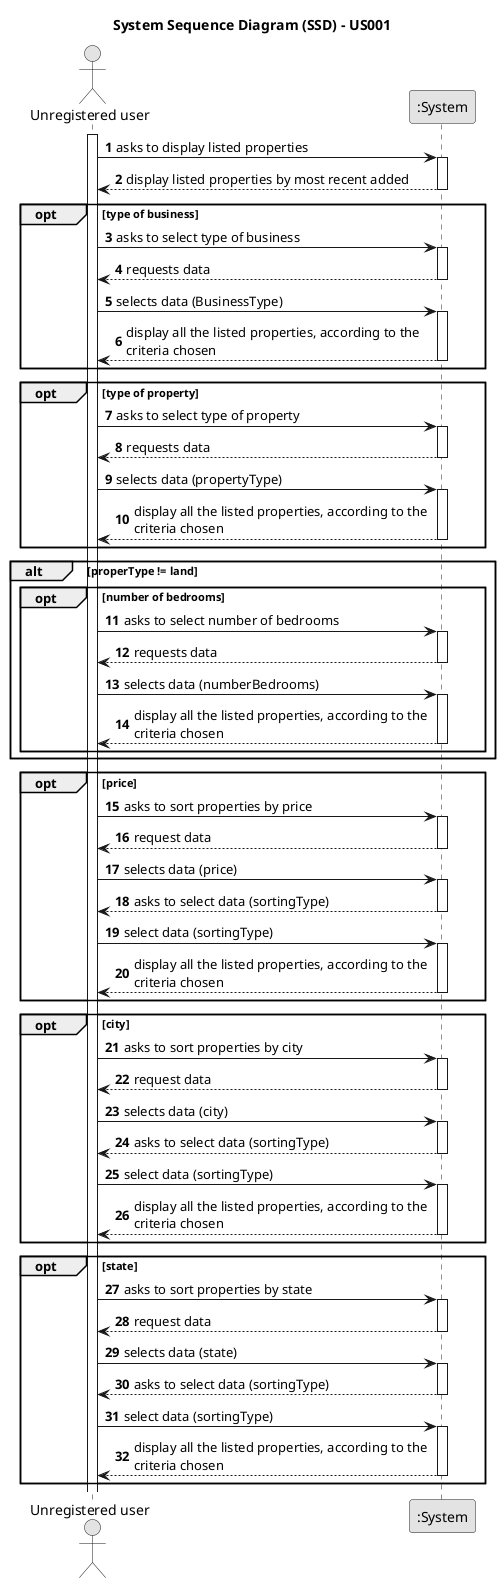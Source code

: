 @startuml
skinparam monochrome true
skinparam packageStyle rectangle
skinparam shadowing false

title System Sequence Diagram (SSD) - US001

autonumber

actor "Unregistered user" as User
participant ":System" as System

activate User

    User -> System : asks to display listed properties
    activate System

    System --> User : display listed properties by most recent added
    deactivate System

    opt type of business

        User -> System : asks to select type of business
        activate System

        System --> User : requests data
        deactivate System

        User -> System : selects data (BusinessType)
        activate System

        System --> User : display all the listed properties, according to the \ncriteria chosen
        deactivate System
    end


    opt type of property

        User -> System : asks to select type of property
        activate System

        System --> User : requests data
        deactivate System

        User -> System : selects data (propertyType)
        activate System

        System --> User : display all the listed properties, according to the \ncriteria chosen
        deactivate System

    end

    alt properType != land

        opt number of bedrooms
            User -> System : asks to select number of bedrooms
            activate System

            System --> User : requests data
            deactivate System

            User -> System : selects data (numberBedrooms)
            activate System

            System --> User : display all the listed properties, according to the \ncriteria chosen
            deactivate System

        end

    end

    opt price

        User -> System : asks to sort properties by price
        activate System

        System --> User : request data
        deactivate System

        User -> System : selects data (price)
        activate System

        System --> User :  asks to select data (sortingType)
        deactivate System

        User -> System : select data (sortingType)
        activate System

        System --> User : display all the listed properties, according to the \ncriteria chosen
        deactivate System
    end

    opt city
        User -> System : asks to sort properties by city
        activate System

        System --> User : request data
        deactivate System

        User -> System : selects data (city)
        activate System

        System --> User :  asks to select data (sortingType)
        deactivate System

        User -> System : select data (sortingType)
        activate System

        System --> User : display all the listed properties, according to the \ncriteria chosen
        deactivate System
    end

    opt state
        User -> System : asks to sort properties by state
        activate System

        System --> User : request data
        deactivate System

        User -> System : selects data (state)
        activate System

        System --> User :  asks to select data (sortingType)
        deactivate System

        User -> System : select data (sortingType)
        activate System

        System --> User : display all the listed properties, according to the \ncriteria chosen
        deactivate System
    end


@enduml